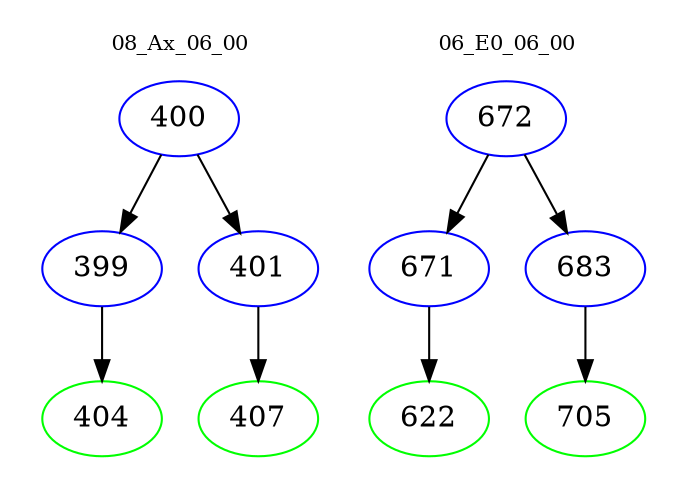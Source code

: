 digraph{
subgraph cluster_0 {
color = white
label = "08_Ax_06_00";
fontsize=10;
T0_400 [label="400", color="blue"]
T0_400 -> T0_399 [color="black"]
T0_399 [label="399", color="blue"]
T0_399 -> T0_404 [color="black"]
T0_404 [label="404", color="green"]
T0_400 -> T0_401 [color="black"]
T0_401 [label="401", color="blue"]
T0_401 -> T0_407 [color="black"]
T0_407 [label="407", color="green"]
}
subgraph cluster_1 {
color = white
label = "06_E0_06_00";
fontsize=10;
T1_672 [label="672", color="blue"]
T1_672 -> T1_671 [color="black"]
T1_671 [label="671", color="blue"]
T1_671 -> T1_622 [color="black"]
T1_622 [label="622", color="green"]
T1_672 -> T1_683 [color="black"]
T1_683 [label="683", color="blue"]
T1_683 -> T1_705 [color="black"]
T1_705 [label="705", color="green"]
}
}
